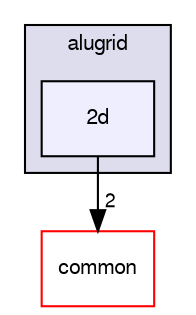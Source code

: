 digraph G {
  compound=true
  node [ fontsize=10, fontname="FreeSans"];
  edge [ labelfontsize=9, labelfontname="FreeSans"];
  subgraph clusterdir_9d26ade7b4f431707081bce9f56e5ade {
    graph [ bgcolor="#ddddee", pencolor="black", label="alugrid" fontname="FreeSans", fontsize=10, URL="dir_9d26ade7b4f431707081bce9f56e5ade.html"]
  dir_ab318b35eec0c5efa45670e50e9d0399 [shape=box, label="2d", style="filled", fillcolor="#eeeeff", pencolor="black", URL="dir_ab318b35eec0c5efa45670e50e9d0399.html"];
  }
  dir_cbb40b532500855a4d3fb2d96695f9bb [shape=box label="common" fillcolor="white" style="filled" color="red" URL="dir_cbb40b532500855a4d3fb2d96695f9bb.html"];
  dir_ab318b35eec0c5efa45670e50e9d0399->dir_cbb40b532500855a4d3fb2d96695f9bb [headlabel="2", labeldistance=1.5 headhref="dir_000003_000008.html"];
}
